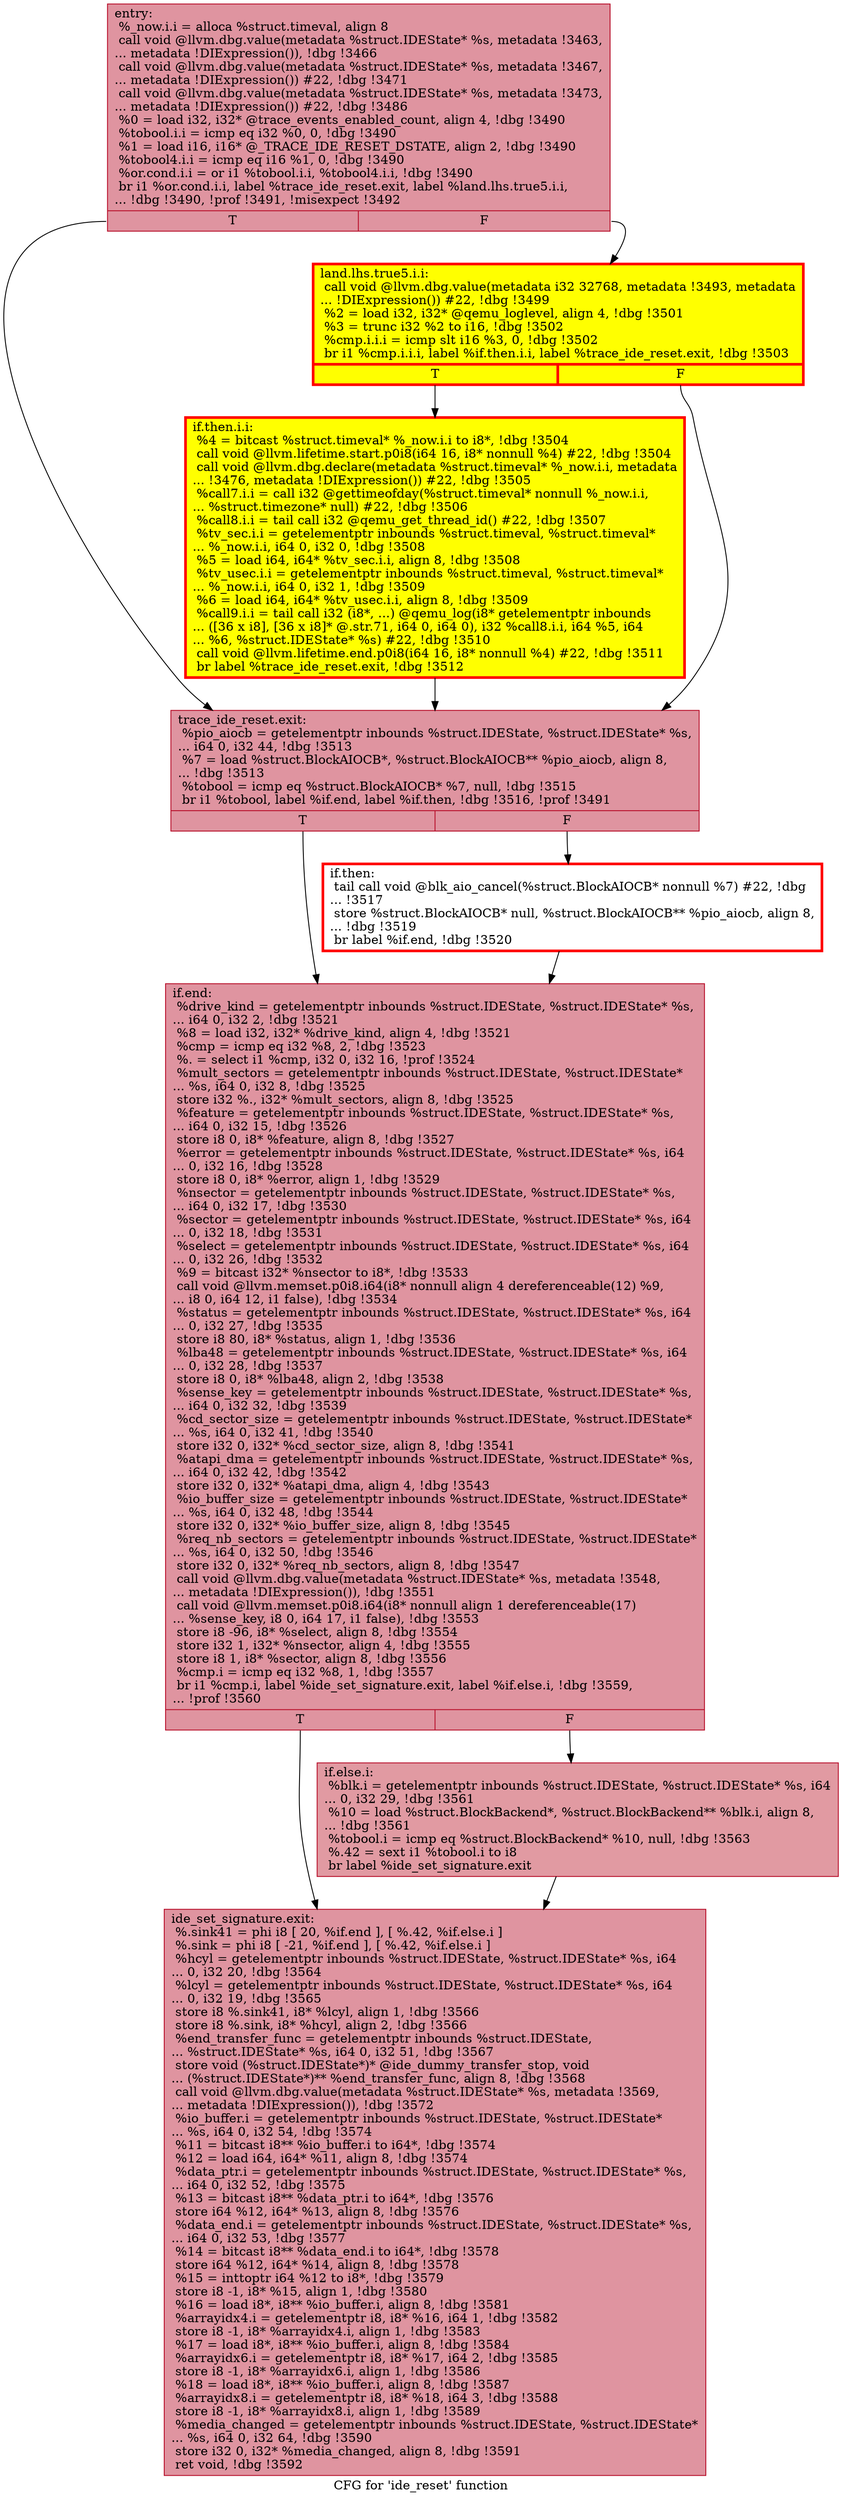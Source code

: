 digraph "CFG for 'ide_reset' function" {
	label="CFG for 'ide_reset' function";

	Node0x565092cc0440 [shape=record,color="#b70d28ff", style=filled, fillcolor="#b70d2870",label="{entry:\l  %_now.i.i = alloca %struct.timeval, align 8\l  call void @llvm.dbg.value(metadata %struct.IDEState* %s, metadata !3463,\l... metadata !DIExpression()), !dbg !3466\l  call void @llvm.dbg.value(metadata %struct.IDEState* %s, metadata !3467,\l... metadata !DIExpression()) #22, !dbg !3471\l  call void @llvm.dbg.value(metadata %struct.IDEState* %s, metadata !3473,\l... metadata !DIExpression()) #22, !dbg !3486\l  %0 = load i32, i32* @trace_events_enabled_count, align 4, !dbg !3490\l  %tobool.i.i = icmp eq i32 %0, 0, !dbg !3490\l  %1 = load i16, i16* @_TRACE_IDE_RESET_DSTATE, align 2, !dbg !3490\l  %tobool4.i.i = icmp eq i16 %1, 0, !dbg !3490\l  %or.cond.i.i = or i1 %tobool.i.i, %tobool4.i.i, !dbg !3490\l  br i1 %or.cond.i.i, label %trace_ide_reset.exit, label %land.lhs.true5.i.i,\l... !dbg !3490, !prof !3491, !misexpect !3492\l|{<s0>T|<s1>F}}"];
	Node0x565092cc0440:s0 -> Node0x565092cc7700;
	Node0x565092cc0440:s1 -> Node0x565092e57310;
	Node0x565092e57310 [shape=record,penwidth=3.0, style="filled", color="red", fillcolor="yellow",label="{land.lhs.true5.i.i:                               \l  call void @llvm.dbg.value(metadata i32 32768, metadata !3493, metadata\l... !DIExpression()) #22, !dbg !3499\l  %2 = load i32, i32* @qemu_loglevel, align 4, !dbg !3501\l  %3 = trunc i32 %2 to i16, !dbg !3502\l  %cmp.i.i.i = icmp slt i16 %3, 0, !dbg !3502\l  br i1 %cmp.i.i.i, label %if.then.i.i, label %trace_ide_reset.exit, !dbg !3503\l|{<s0>T|<s1>F}}"];
	Node0x565092e57310:s0 -> Node0x565092e32800;
	Node0x565092e57310:s1 -> Node0x565092cc7700;
	Node0x565092e32800 [shape=record,penwidth=3.0, style="filled", color="red", fillcolor="yellow",label="{if.then.i.i:                                      \l  %4 = bitcast %struct.timeval* %_now.i.i to i8*, !dbg !3504\l  call void @llvm.lifetime.start.p0i8(i64 16, i8* nonnull %4) #22, !dbg !3504\l  call void @llvm.dbg.declare(metadata %struct.timeval* %_now.i.i, metadata\l... !3476, metadata !DIExpression()) #22, !dbg !3505\l  %call7.i.i = call i32 @gettimeofday(%struct.timeval* nonnull %_now.i.i,\l... %struct.timezone* null) #22, !dbg !3506\l  %call8.i.i = tail call i32 @qemu_get_thread_id() #22, !dbg !3507\l  %tv_sec.i.i = getelementptr inbounds %struct.timeval, %struct.timeval*\l... %_now.i.i, i64 0, i32 0, !dbg !3508\l  %5 = load i64, i64* %tv_sec.i.i, align 8, !dbg !3508\l  %tv_usec.i.i = getelementptr inbounds %struct.timeval, %struct.timeval*\l... %_now.i.i, i64 0, i32 1, !dbg !3509\l  %6 = load i64, i64* %tv_usec.i.i, align 8, !dbg !3509\l  %call9.i.i = tail call i32 (i8*, ...) @qemu_log(i8* getelementptr inbounds\l... ([36 x i8], [36 x i8]* @.str.71, i64 0, i64 0), i32 %call8.i.i, i64 %5, i64\l... %6, %struct.IDEState* %s) #22, !dbg !3510\l  call void @llvm.lifetime.end.p0i8(i64 16, i8* nonnull %4) #22, !dbg !3511\l  br label %trace_ide_reset.exit, !dbg !3512\l}"];
	Node0x565092e32800 -> Node0x565092cc7700;
	Node0x565092cc7700 [shape=record,color="#b70d28ff", style=filled, fillcolor="#b70d2870",label="{trace_ide_reset.exit:                             \l  %pio_aiocb = getelementptr inbounds %struct.IDEState, %struct.IDEState* %s,\l... i64 0, i32 44, !dbg !3513\l  %7 = load %struct.BlockAIOCB*, %struct.BlockAIOCB** %pio_aiocb, align 8,\l... !dbg !3513\l  %tobool = icmp eq %struct.BlockAIOCB* %7, null, !dbg !3515\l  br i1 %tobool, label %if.end, label %if.then, !dbg !3516, !prof !3491\l|{<s0>T|<s1>F}}"];
	Node0x565092cc7700:s0 -> Node0x565092e50300;
	Node0x565092cc7700:s1 -> Node0x5650928eaeb0;
	Node0x5650928eaeb0 [shape=record,penwidth=3.0, color="red",label="{if.then:                                          \l  tail call void @blk_aio_cancel(%struct.BlockAIOCB* nonnull %7) #22, !dbg\l... !3517\l  store %struct.BlockAIOCB* null, %struct.BlockAIOCB** %pio_aiocb, align 8,\l... !dbg !3519\l  br label %if.end, !dbg !3520\l}"];
	Node0x5650928eaeb0 -> Node0x565092e50300;
	Node0x565092e50300 [shape=record,color="#b70d28ff", style=filled, fillcolor="#b70d2870",label="{if.end:                                           \l  %drive_kind = getelementptr inbounds %struct.IDEState, %struct.IDEState* %s,\l... i64 0, i32 2, !dbg !3521\l  %8 = load i32, i32* %drive_kind, align 4, !dbg !3521\l  %cmp = icmp eq i32 %8, 2, !dbg !3523\l  %. = select i1 %cmp, i32 0, i32 16, !prof !3524\l  %mult_sectors = getelementptr inbounds %struct.IDEState, %struct.IDEState*\l... %s, i64 0, i32 8, !dbg !3525\l  store i32 %., i32* %mult_sectors, align 8, !dbg !3525\l  %feature = getelementptr inbounds %struct.IDEState, %struct.IDEState* %s,\l... i64 0, i32 15, !dbg !3526\l  store i8 0, i8* %feature, align 8, !dbg !3527\l  %error = getelementptr inbounds %struct.IDEState, %struct.IDEState* %s, i64\l... 0, i32 16, !dbg !3528\l  store i8 0, i8* %error, align 1, !dbg !3529\l  %nsector = getelementptr inbounds %struct.IDEState, %struct.IDEState* %s,\l... i64 0, i32 17, !dbg !3530\l  %sector = getelementptr inbounds %struct.IDEState, %struct.IDEState* %s, i64\l... 0, i32 18, !dbg !3531\l  %select = getelementptr inbounds %struct.IDEState, %struct.IDEState* %s, i64\l... 0, i32 26, !dbg !3532\l  %9 = bitcast i32* %nsector to i8*, !dbg !3533\l  call void @llvm.memset.p0i8.i64(i8* nonnull align 4 dereferenceable(12) %9,\l... i8 0, i64 12, i1 false), !dbg !3534\l  %status = getelementptr inbounds %struct.IDEState, %struct.IDEState* %s, i64\l... 0, i32 27, !dbg !3535\l  store i8 80, i8* %status, align 1, !dbg !3536\l  %lba48 = getelementptr inbounds %struct.IDEState, %struct.IDEState* %s, i64\l... 0, i32 28, !dbg !3537\l  store i8 0, i8* %lba48, align 2, !dbg !3538\l  %sense_key = getelementptr inbounds %struct.IDEState, %struct.IDEState* %s,\l... i64 0, i32 32, !dbg !3539\l  %cd_sector_size = getelementptr inbounds %struct.IDEState, %struct.IDEState*\l... %s, i64 0, i32 41, !dbg !3540\l  store i32 0, i32* %cd_sector_size, align 8, !dbg !3541\l  %atapi_dma = getelementptr inbounds %struct.IDEState, %struct.IDEState* %s,\l... i64 0, i32 42, !dbg !3542\l  store i32 0, i32* %atapi_dma, align 4, !dbg !3543\l  %io_buffer_size = getelementptr inbounds %struct.IDEState, %struct.IDEState*\l... %s, i64 0, i32 48, !dbg !3544\l  store i32 0, i32* %io_buffer_size, align 8, !dbg !3545\l  %req_nb_sectors = getelementptr inbounds %struct.IDEState, %struct.IDEState*\l... %s, i64 0, i32 50, !dbg !3546\l  store i32 0, i32* %req_nb_sectors, align 8, !dbg !3547\l  call void @llvm.dbg.value(metadata %struct.IDEState* %s, metadata !3548,\l... metadata !DIExpression()), !dbg !3551\l  call void @llvm.memset.p0i8.i64(i8* nonnull align 1 dereferenceable(17)\l... %sense_key, i8 0, i64 17, i1 false), !dbg !3553\l  store i8 -96, i8* %select, align 8, !dbg !3554\l  store i32 1, i32* %nsector, align 4, !dbg !3555\l  store i8 1, i8* %sector, align 8, !dbg !3556\l  %cmp.i = icmp eq i32 %8, 1, !dbg !3557\l  br i1 %cmp.i, label %ide_set_signature.exit, label %if.else.i, !dbg !3559,\l... !prof !3560\l|{<s0>T|<s1>F}}"];
	Node0x565092e50300:s0 -> Node0x565092de8140;
	Node0x565092e50300:s1 -> Node0x565092e4fbf0;
	Node0x565092e4fbf0 [shape=record,color="#b70d28ff", style=filled, fillcolor="#bb1b2c70",label="{if.else.i:                                        \l  %blk.i = getelementptr inbounds %struct.IDEState, %struct.IDEState* %s, i64\l... 0, i32 29, !dbg !3561\l  %10 = load %struct.BlockBackend*, %struct.BlockBackend** %blk.i, align 8,\l... !dbg !3561\l  %tobool.i = icmp eq %struct.BlockBackend* %10, null, !dbg !3563\l  %.42 = sext i1 %tobool.i to i8\l  br label %ide_set_signature.exit\l}"];
	Node0x565092e4fbf0 -> Node0x565092de8140;
	Node0x565092de8140 [shape=record,color="#b70d28ff", style=filled, fillcolor="#b70d2870",label="{ide_set_signature.exit:                           \l  %.sink41 = phi i8 [ 20, %if.end ], [ %.42, %if.else.i ]\l  %.sink = phi i8 [ -21, %if.end ], [ %.42, %if.else.i ]\l  %hcyl = getelementptr inbounds %struct.IDEState, %struct.IDEState* %s, i64\l... 0, i32 20, !dbg !3564\l  %lcyl = getelementptr inbounds %struct.IDEState, %struct.IDEState* %s, i64\l... 0, i32 19, !dbg !3565\l  store i8 %.sink41, i8* %lcyl, align 1, !dbg !3566\l  store i8 %.sink, i8* %hcyl, align 2, !dbg !3566\l  %end_transfer_func = getelementptr inbounds %struct.IDEState,\l... %struct.IDEState* %s, i64 0, i32 51, !dbg !3567\l  store void (%struct.IDEState*)* @ide_dummy_transfer_stop, void\l... (%struct.IDEState*)** %end_transfer_func, align 8, !dbg !3568\l  call void @llvm.dbg.value(metadata %struct.IDEState* %s, metadata !3569,\l... metadata !DIExpression()), !dbg !3572\l  %io_buffer.i = getelementptr inbounds %struct.IDEState, %struct.IDEState*\l... %s, i64 0, i32 54, !dbg !3574\l  %11 = bitcast i8** %io_buffer.i to i64*, !dbg !3574\l  %12 = load i64, i64* %11, align 8, !dbg !3574\l  %data_ptr.i = getelementptr inbounds %struct.IDEState, %struct.IDEState* %s,\l... i64 0, i32 52, !dbg !3575\l  %13 = bitcast i8** %data_ptr.i to i64*, !dbg !3576\l  store i64 %12, i64* %13, align 8, !dbg !3576\l  %data_end.i = getelementptr inbounds %struct.IDEState, %struct.IDEState* %s,\l... i64 0, i32 53, !dbg !3577\l  %14 = bitcast i8** %data_end.i to i64*, !dbg !3578\l  store i64 %12, i64* %14, align 8, !dbg !3578\l  %15 = inttoptr i64 %12 to i8*, !dbg !3579\l  store i8 -1, i8* %15, align 1, !dbg !3580\l  %16 = load i8*, i8** %io_buffer.i, align 8, !dbg !3581\l  %arrayidx4.i = getelementptr i8, i8* %16, i64 1, !dbg !3582\l  store i8 -1, i8* %arrayidx4.i, align 1, !dbg !3583\l  %17 = load i8*, i8** %io_buffer.i, align 8, !dbg !3584\l  %arrayidx6.i = getelementptr i8, i8* %17, i64 2, !dbg !3585\l  store i8 -1, i8* %arrayidx6.i, align 1, !dbg !3586\l  %18 = load i8*, i8** %io_buffer.i, align 8, !dbg !3587\l  %arrayidx8.i = getelementptr i8, i8* %18, i64 3, !dbg !3588\l  store i8 -1, i8* %arrayidx8.i, align 1, !dbg !3589\l  %media_changed = getelementptr inbounds %struct.IDEState, %struct.IDEState*\l... %s, i64 0, i32 64, !dbg !3590\l  store i32 0, i32* %media_changed, align 8, !dbg !3591\l  ret void, !dbg !3592\l}"];
}
